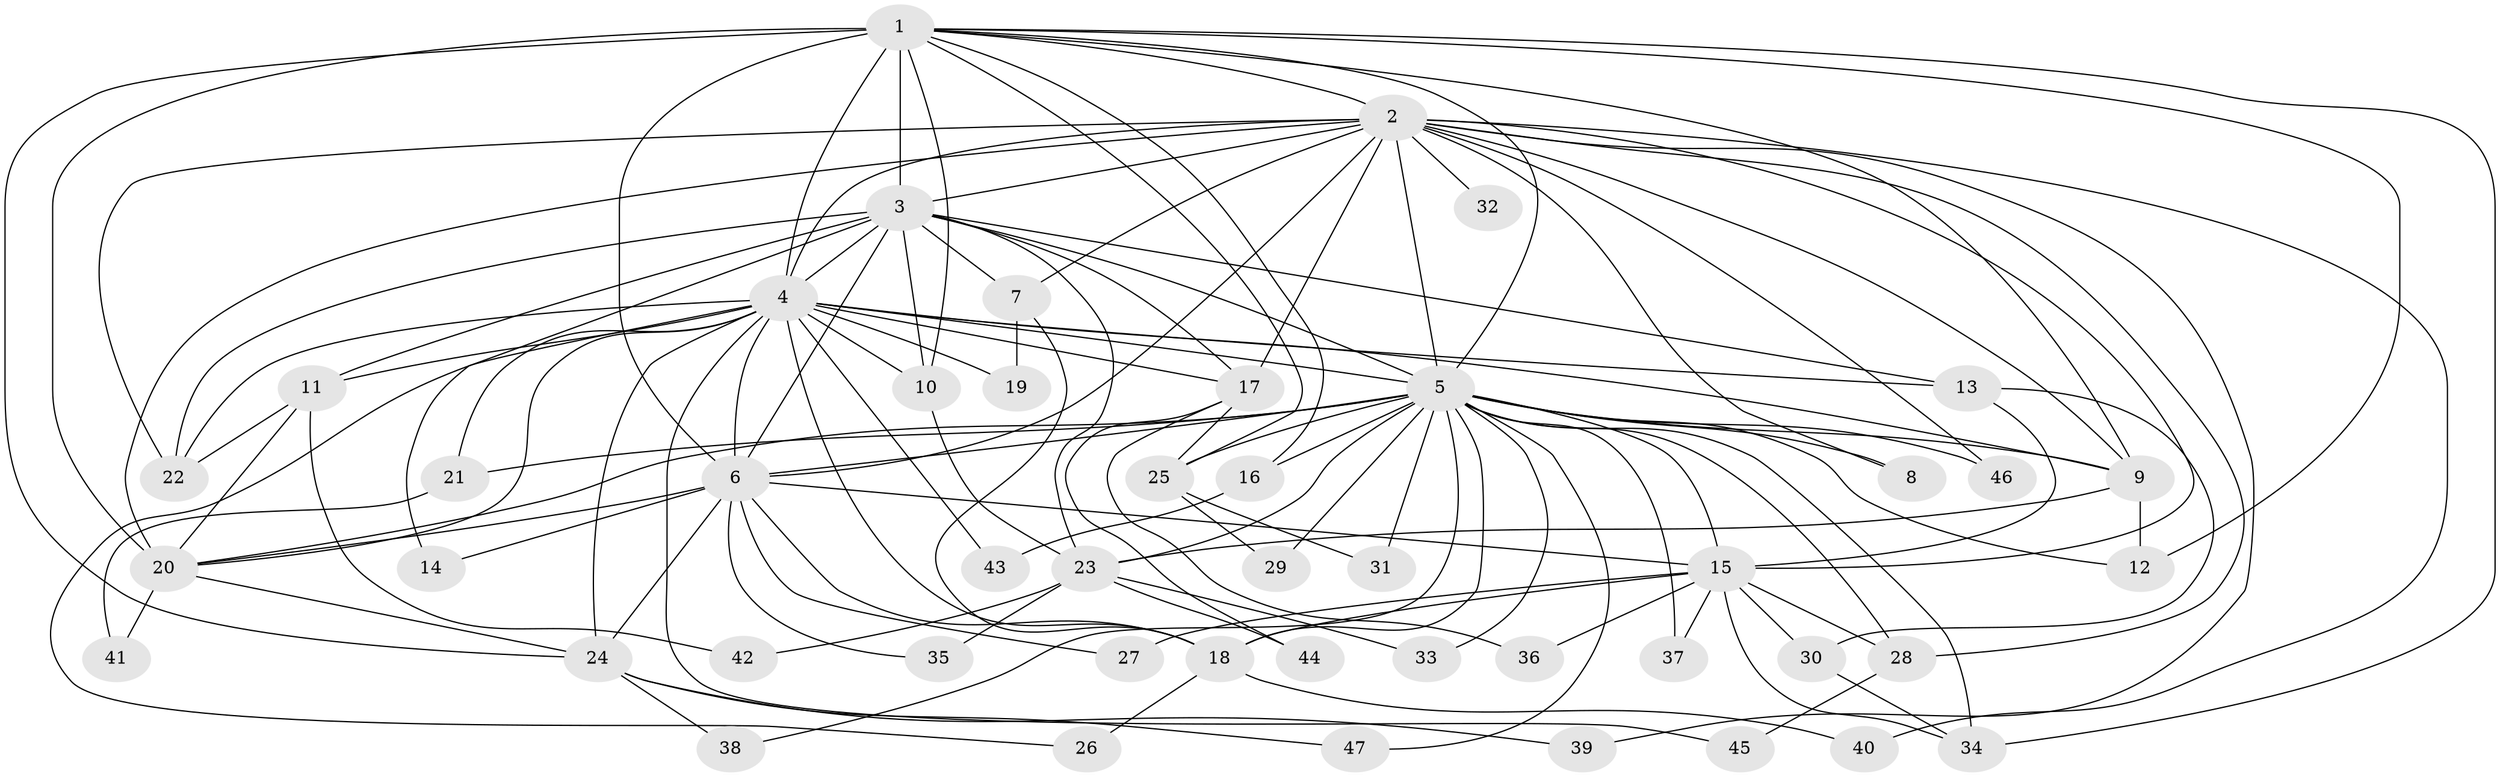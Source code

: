 // original degree distribution, {16: 0.021505376344086023, 24: 0.010752688172043012, 17: 0.03225806451612903, 27: 0.010752688172043012, 14: 0.010752688172043012, 20: 0.010752688172043012, 23: 0.010752688172043012, 4: 0.0967741935483871, 2: 0.5376344086021505, 5: 0.053763440860215055, 3: 0.17204301075268819, 8: 0.021505376344086023, 6: 0.010752688172043012}
// Generated by graph-tools (version 1.1) at 2025/35/03/09/25 02:35:07]
// undirected, 47 vertices, 120 edges
graph export_dot {
graph [start="1"]
  node [color=gray90,style=filled];
  1;
  2;
  3;
  4;
  5;
  6;
  7;
  8;
  9;
  10;
  11;
  12;
  13;
  14;
  15;
  16;
  17;
  18;
  19;
  20;
  21;
  22;
  23;
  24;
  25;
  26;
  27;
  28;
  29;
  30;
  31;
  32;
  33;
  34;
  35;
  36;
  37;
  38;
  39;
  40;
  41;
  42;
  43;
  44;
  45;
  46;
  47;
  1 -- 2 [weight=2.0];
  1 -- 3 [weight=4.0];
  1 -- 4 [weight=4.0];
  1 -- 5 [weight=4.0];
  1 -- 6 [weight=3.0];
  1 -- 9 [weight=2.0];
  1 -- 10 [weight=1.0];
  1 -- 12 [weight=1.0];
  1 -- 16 [weight=3.0];
  1 -- 20 [weight=8.0];
  1 -- 24 [weight=1.0];
  1 -- 25 [weight=1.0];
  1 -- 34 [weight=1.0];
  2 -- 3 [weight=2.0];
  2 -- 4 [weight=3.0];
  2 -- 5 [weight=3.0];
  2 -- 6 [weight=1.0];
  2 -- 7 [weight=1.0];
  2 -- 8 [weight=1.0];
  2 -- 9 [weight=1.0];
  2 -- 15 [weight=1.0];
  2 -- 17 [weight=1.0];
  2 -- 20 [weight=1.0];
  2 -- 22 [weight=1.0];
  2 -- 28 [weight=1.0];
  2 -- 32 [weight=1.0];
  2 -- 39 [weight=1.0];
  2 -- 40 [weight=1.0];
  2 -- 46 [weight=1.0];
  3 -- 4 [weight=4.0];
  3 -- 5 [weight=4.0];
  3 -- 6 [weight=2.0];
  3 -- 7 [weight=1.0];
  3 -- 10 [weight=1.0];
  3 -- 11 [weight=1.0];
  3 -- 13 [weight=1.0];
  3 -- 14 [weight=1.0];
  3 -- 17 [weight=4.0];
  3 -- 22 [weight=1.0];
  3 -- 23 [weight=1.0];
  4 -- 5 [weight=4.0];
  4 -- 6 [weight=3.0];
  4 -- 9 [weight=1.0];
  4 -- 10 [weight=1.0];
  4 -- 11 [weight=1.0];
  4 -- 13 [weight=1.0];
  4 -- 17 [weight=1.0];
  4 -- 18 [weight=1.0];
  4 -- 19 [weight=1.0];
  4 -- 20 [weight=1.0];
  4 -- 21 [weight=1.0];
  4 -- 22 [weight=1.0];
  4 -- 24 [weight=1.0];
  4 -- 26 [weight=1.0];
  4 -- 43 [weight=1.0];
  4 -- 45 [weight=1.0];
  5 -- 6 [weight=2.0];
  5 -- 8 [weight=1.0];
  5 -- 9 [weight=1.0];
  5 -- 12 [weight=1.0];
  5 -- 15 [weight=1.0];
  5 -- 16 [weight=1.0];
  5 -- 18 [weight=1.0];
  5 -- 20 [weight=2.0];
  5 -- 21 [weight=1.0];
  5 -- 23 [weight=2.0];
  5 -- 25 [weight=2.0];
  5 -- 28 [weight=2.0];
  5 -- 29 [weight=1.0];
  5 -- 31 [weight=1.0];
  5 -- 33 [weight=1.0];
  5 -- 34 [weight=1.0];
  5 -- 37 [weight=1.0];
  5 -- 38 [weight=1.0];
  5 -- 46 [weight=1.0];
  5 -- 47 [weight=1.0];
  6 -- 14 [weight=1.0];
  6 -- 15 [weight=1.0];
  6 -- 18 [weight=1.0];
  6 -- 20 [weight=1.0];
  6 -- 24 [weight=1.0];
  6 -- 27 [weight=1.0];
  6 -- 35 [weight=1.0];
  7 -- 18 [weight=1.0];
  7 -- 19 [weight=1.0];
  9 -- 12 [weight=1.0];
  9 -- 23 [weight=1.0];
  10 -- 23 [weight=1.0];
  11 -- 20 [weight=1.0];
  11 -- 22 [weight=1.0];
  11 -- 42 [weight=1.0];
  13 -- 15 [weight=1.0];
  13 -- 30 [weight=1.0];
  15 -- 18 [weight=1.0];
  15 -- 27 [weight=1.0];
  15 -- 28 [weight=1.0];
  15 -- 30 [weight=1.0];
  15 -- 34 [weight=1.0];
  15 -- 36 [weight=1.0];
  15 -- 37 [weight=1.0];
  16 -- 43 [weight=1.0];
  17 -- 25 [weight=1.0];
  17 -- 36 [weight=1.0];
  17 -- 44 [weight=1.0];
  18 -- 26 [weight=1.0];
  18 -- 40 [weight=1.0];
  20 -- 24 [weight=1.0];
  20 -- 41 [weight=1.0];
  21 -- 41 [weight=1.0];
  23 -- 33 [weight=1.0];
  23 -- 35 [weight=1.0];
  23 -- 42 [weight=1.0];
  23 -- 44 [weight=1.0];
  24 -- 38 [weight=1.0];
  24 -- 39 [weight=1.0];
  24 -- 47 [weight=1.0];
  25 -- 29 [weight=1.0];
  25 -- 31 [weight=1.0];
  28 -- 45 [weight=1.0];
  30 -- 34 [weight=1.0];
}
